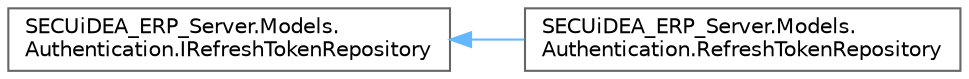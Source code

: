 digraph "그래픽컬한 클래스 계통도"
{
 // LATEX_PDF_SIZE
  bgcolor="transparent";
  edge [fontname=Helvetica,fontsize=10,labelfontname=Helvetica,labelfontsize=10];
  node [fontname=Helvetica,fontsize=10,shape=box,height=0.2,width=0.4];
  rankdir="LR";
  Node0 [id="Node000000",label="SECUiDEA_ERP_Server.Models.\lAuthentication.IRefreshTokenRepository",height=0.2,width=0.4,color="grey40", fillcolor="white", style="filled",URL="$interface_s_e_c_ui_d_e_a___e_r_p___server_1_1_models_1_1_authentication_1_1_i_refresh_token_repository.html",tooltip=" "];
  Node0 -> Node1 [id="edge22_Node000000_Node000001",dir="back",color="steelblue1",style="solid",tooltip=" "];
  Node1 [id="Node000001",label="SECUiDEA_ERP_Server.Models.\lAuthentication.RefreshTokenRepository",height=0.2,width=0.4,color="grey40", fillcolor="white", style="filled",URL="$class_s_e_c_ui_d_e_a___e_r_p___server_1_1_models_1_1_authentication_1_1_refresh_token_repository.html",tooltip=" "];
}
